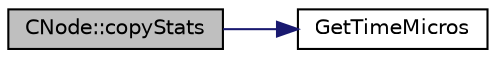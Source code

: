 digraph "CNode::copyStats"
{
  edge [fontname="Helvetica",fontsize="10",labelfontname="Helvetica",labelfontsize="10"];
  node [fontname="Helvetica",fontsize="10",shape=record];
  rankdir="LR";
  Node112 [label="CNode::copyStats",height=0.2,width=0.4,color="black", fillcolor="grey75", style="filled", fontcolor="black"];
  Node112 -> Node113 [color="midnightblue",fontsize="10",style="solid",fontname="Helvetica"];
  Node113 [label="GetTimeMicros",height=0.2,width=0.4,color="black", fillcolor="white", style="filled",URL="$utiltime_8cpp.html#a0c5a06b50cd805b1923552114494c029"];
}
